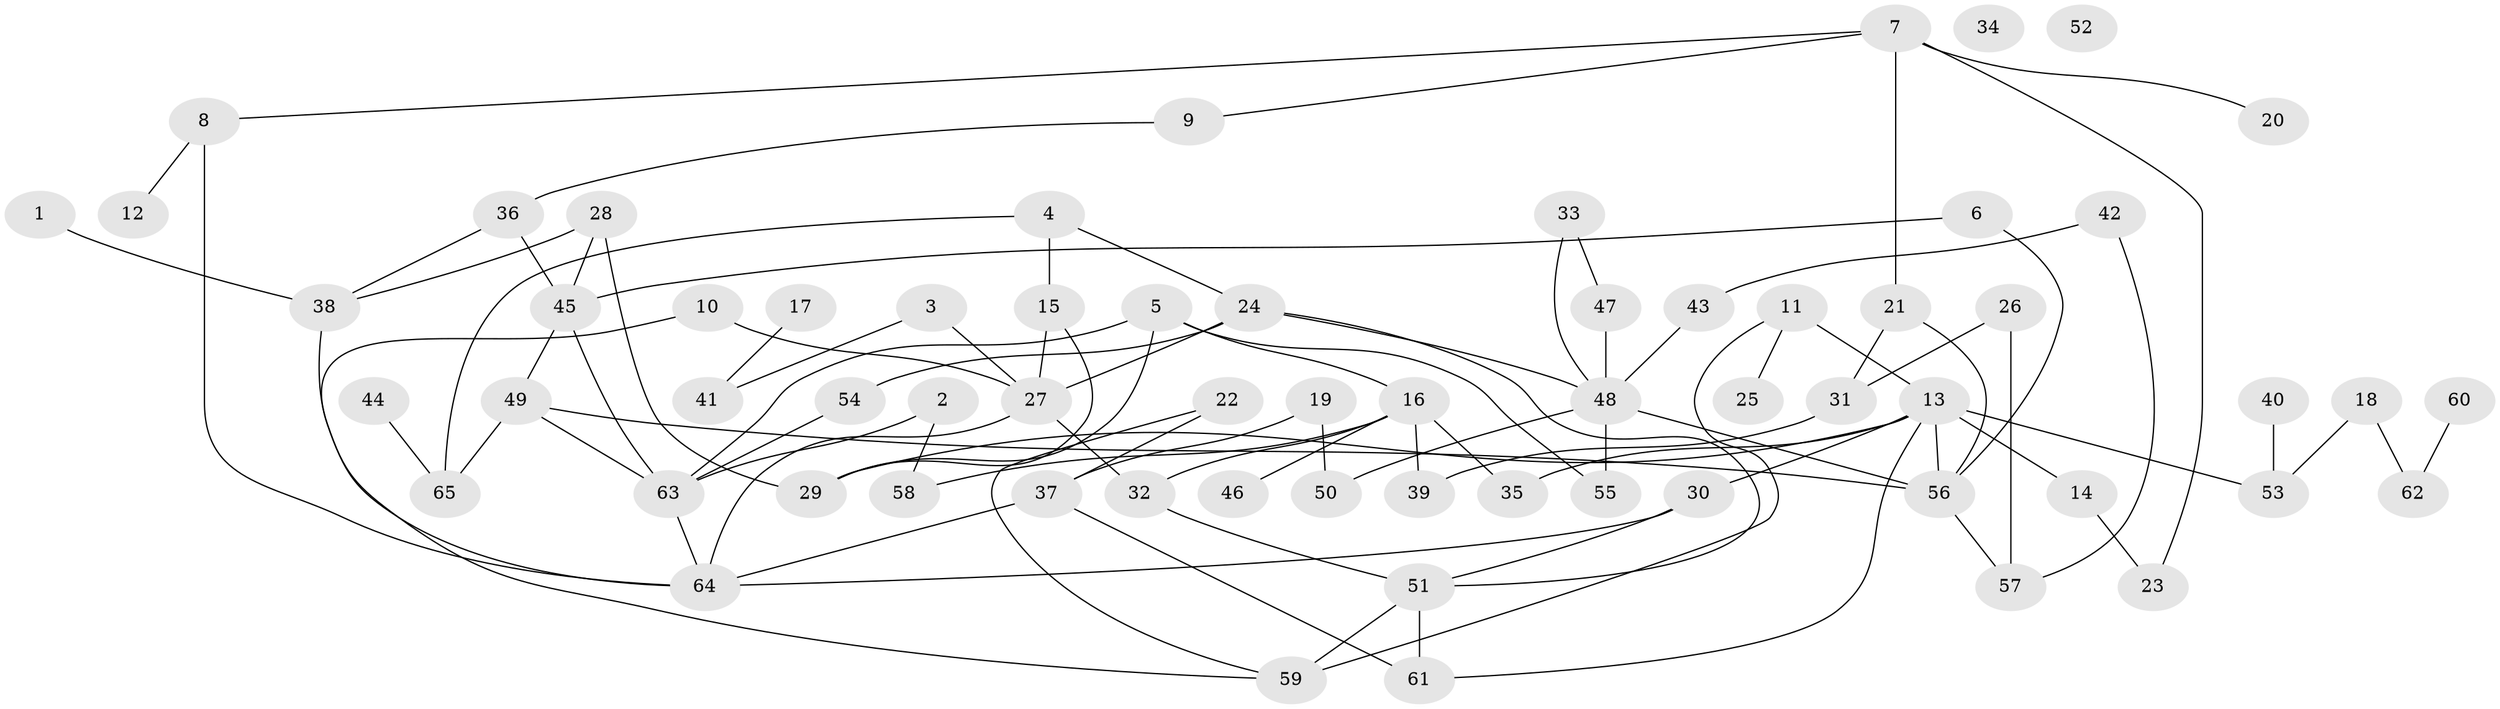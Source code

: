 // Generated by graph-tools (version 1.1) at 2025/13/03/09/25 04:13:11]
// undirected, 65 vertices, 93 edges
graph export_dot {
graph [start="1"]
  node [color=gray90,style=filled];
  1;
  2;
  3;
  4;
  5;
  6;
  7;
  8;
  9;
  10;
  11;
  12;
  13;
  14;
  15;
  16;
  17;
  18;
  19;
  20;
  21;
  22;
  23;
  24;
  25;
  26;
  27;
  28;
  29;
  30;
  31;
  32;
  33;
  34;
  35;
  36;
  37;
  38;
  39;
  40;
  41;
  42;
  43;
  44;
  45;
  46;
  47;
  48;
  49;
  50;
  51;
  52;
  53;
  54;
  55;
  56;
  57;
  58;
  59;
  60;
  61;
  62;
  63;
  64;
  65;
  1 -- 38;
  2 -- 58;
  2 -- 63;
  3 -- 27;
  3 -- 41;
  4 -- 15;
  4 -- 24;
  4 -- 65;
  5 -- 16;
  5 -- 29;
  5 -- 55;
  5 -- 63;
  6 -- 45;
  6 -- 56;
  7 -- 8;
  7 -- 9;
  7 -- 20;
  7 -- 21;
  7 -- 23;
  8 -- 12;
  8 -- 64;
  9 -- 36;
  10 -- 27;
  10 -- 59;
  11 -- 13;
  11 -- 25;
  11 -- 59;
  13 -- 14;
  13 -- 29;
  13 -- 30;
  13 -- 35;
  13 -- 53;
  13 -- 56;
  13 -- 61;
  14 -- 23;
  15 -- 27;
  15 -- 29;
  16 -- 32;
  16 -- 35;
  16 -- 39;
  16 -- 46;
  16 -- 58;
  17 -- 41;
  18 -- 53;
  18 -- 62;
  19 -- 37;
  19 -- 50;
  21 -- 31;
  21 -- 56;
  22 -- 37;
  22 -- 59;
  24 -- 27;
  24 -- 48;
  24 -- 51;
  24 -- 54;
  26 -- 31;
  26 -- 57;
  27 -- 32;
  27 -- 64;
  28 -- 29;
  28 -- 38;
  28 -- 45;
  30 -- 51;
  30 -- 64;
  31 -- 39;
  32 -- 51;
  33 -- 47;
  33 -- 48;
  36 -- 38;
  36 -- 45;
  37 -- 61;
  37 -- 64;
  38 -- 64;
  40 -- 53;
  42 -- 43;
  42 -- 57;
  43 -- 48;
  44 -- 65;
  45 -- 49;
  45 -- 63;
  47 -- 48;
  48 -- 50;
  48 -- 55;
  48 -- 56;
  49 -- 56;
  49 -- 63;
  49 -- 65;
  51 -- 59;
  51 -- 61;
  54 -- 63;
  56 -- 57;
  60 -- 62;
  63 -- 64;
}

